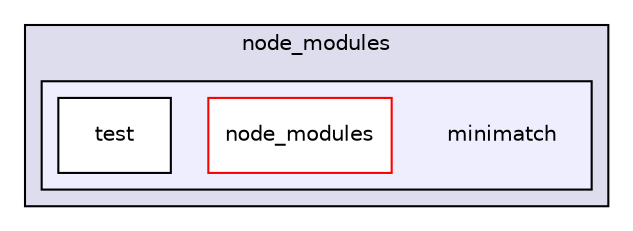 digraph "gulp-src/node_modules/gulp/node_modules/vinyl-fs/node_modules/glob-watcher/node_modules/gaze/node_modules/globule/node_modules/minimatch" {
  compound=true
  node [ fontsize="10", fontname="Helvetica"];
  edge [ labelfontsize="10", labelfontname="Helvetica"];
  subgraph clusterdir_e378fc2522472ce3365e5db04ad24f49 {
    graph [ bgcolor="#ddddee", pencolor="black", label="node_modules" fontname="Helvetica", fontsize="10", URL="dir_e378fc2522472ce3365e5db04ad24f49.html"]
  subgraph clusterdir_6780d4aaab45ec1229c937680362e328 {
    graph [ bgcolor="#eeeeff", pencolor="black", label="" URL="dir_6780d4aaab45ec1229c937680362e328.html"];
    dir_6780d4aaab45ec1229c937680362e328 [shape=plaintext label="minimatch"];
    dir_65bf5be1110f6b86f468b4cb2195b372 [shape=box label="node_modules" color="red" fillcolor="white" style="filled" URL="dir_65bf5be1110f6b86f468b4cb2195b372.html"];
    dir_bf6555de175f369d245faf8f8cc89241 [shape=box label="test" color="black" fillcolor="white" style="filled" URL="dir_bf6555de175f369d245faf8f8cc89241.html"];
  }
  }
}

